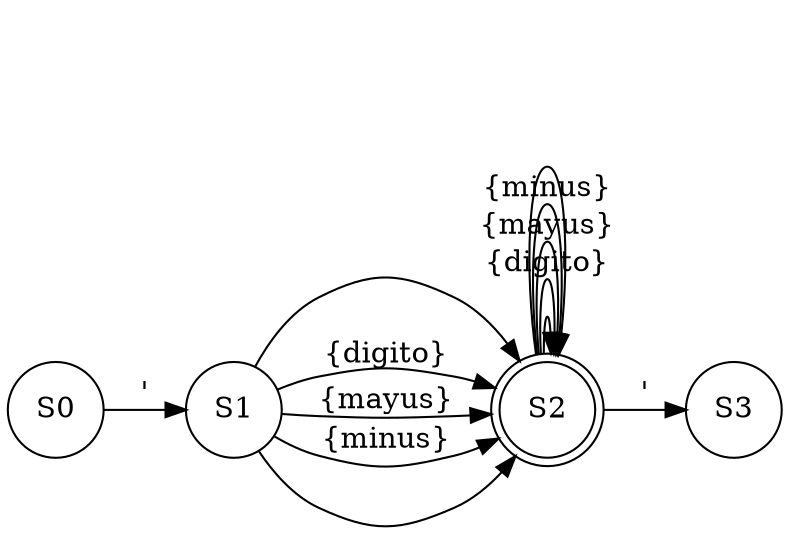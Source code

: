 digraph finite_state_machine {
rankdir=LR;
size="8,5"
node [shape = doublecircle];S2;
node [shape = circle];S0->S1[label="\'"];
S1->S2[label=" "];
S1->S2[label="\{digito\}"];
S1->S2[label="\{mayus\}"];
S1->S2[label="\{minus\}"];
S1->S2[label="\n"];
S2->S3[label="\'"];
S2->S2[label=" "];
S2->S2[label="\{digito\}"];
S2->S2[label="\{mayus\}"];
S2->S2[label="\{minus\}"];
S2->S2[label="\n"];
}
